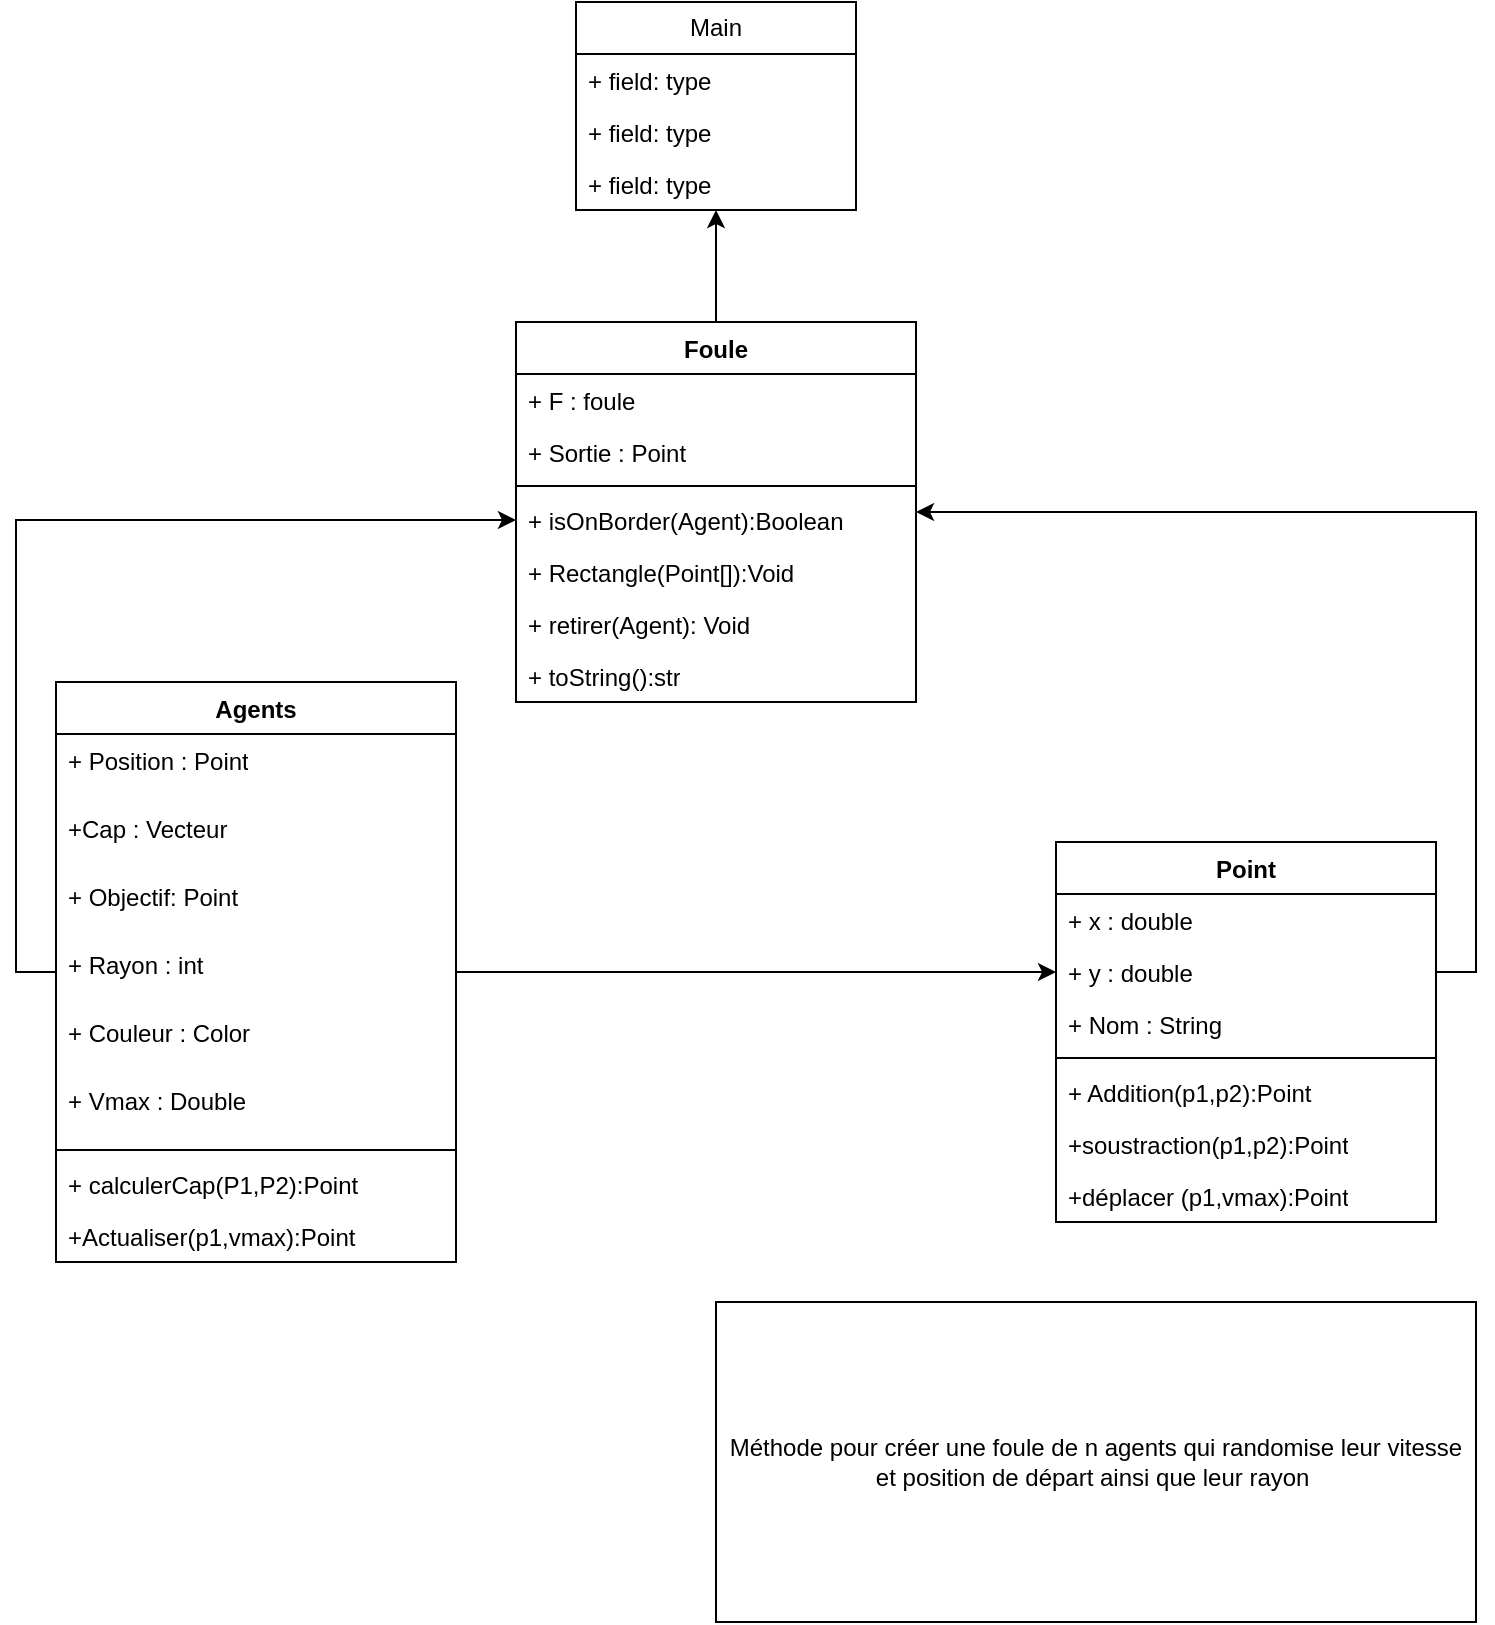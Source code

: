 <mxfile version="27.0.9">
  <diagram name="Page-1" id="KiAD-oBWQfKt1Vbrb_aO">
    <mxGraphModel dx="1186" dy="701" grid="1" gridSize="10" guides="1" tooltips="1" connect="1" arrows="1" fold="1" page="1" pageScale="1" pageWidth="827" pageHeight="1169" math="0" shadow="0">
      <root>
        <mxCell id="0" />
        <mxCell id="1" parent="0" />
        <mxCell id="c_yNOT7ioqQzMIZcd9uL-13" value="Main" style="swimlane;fontStyle=0;childLayout=stackLayout;horizontal=1;startSize=26;fillColor=none;horizontalStack=0;resizeParent=1;resizeParentMax=0;resizeLast=0;collapsible=1;marginBottom=0;whiteSpace=wrap;html=1;" parent="1" vertex="1">
          <mxGeometry x="330" y="30" width="140" height="104" as="geometry" />
        </mxCell>
        <mxCell id="c_yNOT7ioqQzMIZcd9uL-14" value="+ field: type" style="text;strokeColor=none;fillColor=none;align=left;verticalAlign=top;spacingLeft=4;spacingRight=4;overflow=hidden;rotatable=0;points=[[0,0.5],[1,0.5]];portConstraint=eastwest;whiteSpace=wrap;html=1;" parent="c_yNOT7ioqQzMIZcd9uL-13" vertex="1">
          <mxGeometry y="26" width="140" height="26" as="geometry" />
        </mxCell>
        <mxCell id="c_yNOT7ioqQzMIZcd9uL-15" value="+ field: type" style="text;strokeColor=none;fillColor=none;align=left;verticalAlign=top;spacingLeft=4;spacingRight=4;overflow=hidden;rotatable=0;points=[[0,0.5],[1,0.5]];portConstraint=eastwest;whiteSpace=wrap;html=1;" parent="c_yNOT7ioqQzMIZcd9uL-13" vertex="1">
          <mxGeometry y="52" width="140" height="26" as="geometry" />
        </mxCell>
        <mxCell id="c_yNOT7ioqQzMIZcd9uL-16" value="+ field: type" style="text;strokeColor=none;fillColor=none;align=left;verticalAlign=top;spacingLeft=4;spacingRight=4;overflow=hidden;rotatable=0;points=[[0,0.5],[1,0.5]];portConstraint=eastwest;whiteSpace=wrap;html=1;" parent="c_yNOT7ioqQzMIZcd9uL-13" vertex="1">
          <mxGeometry y="78" width="140" height="26" as="geometry" />
        </mxCell>
        <mxCell id="GnMh7FL73Iyy1QGnLe16-11" value="" style="edgeStyle=orthogonalEdgeStyle;rounded=0;orthogonalLoop=1;jettySize=auto;html=1;entryX=0;entryY=0.5;entryDx=0;entryDy=0;" parent="1" source="c_yNOT7ioqQzMIZcd9uL-17" target="c_yNOT7ioqQzMIZcd9uL-36" edge="1">
          <mxGeometry relative="1" as="geometry">
            <mxPoint x="410" y="532" as="targetPoint" />
          </mxGeometry>
        </mxCell>
        <mxCell id="c_yNOT7ioqQzMIZcd9uL-17" value="Agents" style="swimlane;fontStyle=1;align=center;verticalAlign=top;childLayout=stackLayout;horizontal=1;startSize=26;horizontalStack=0;resizeParent=1;resizeParentMax=0;resizeLast=0;collapsible=1;marginBottom=0;whiteSpace=wrap;html=1;" parent="1" vertex="1">
          <mxGeometry x="70" y="370" width="200" height="290" as="geometry" />
        </mxCell>
        <mxCell id="c_yNOT7ioqQzMIZcd9uL-18" value="+ Position : Point" style="text;strokeColor=none;fillColor=none;align=left;verticalAlign=top;spacingLeft=4;spacingRight=4;overflow=hidden;rotatable=0;points=[[0,0.5],[1,0.5]];portConstraint=eastwest;whiteSpace=wrap;html=1;" parent="c_yNOT7ioqQzMIZcd9uL-17" vertex="1">
          <mxGeometry y="26" width="200" height="34" as="geometry" />
        </mxCell>
        <mxCell id="c_yNOT7ioqQzMIZcd9uL-22" value="+Cap : Vecteur" style="text;strokeColor=none;fillColor=none;align=left;verticalAlign=top;spacingLeft=4;spacingRight=4;overflow=hidden;rotatable=0;points=[[0,0.5],[1,0.5]];portConstraint=eastwest;whiteSpace=wrap;html=1;" parent="c_yNOT7ioqQzMIZcd9uL-17" vertex="1">
          <mxGeometry y="60" width="200" height="34" as="geometry" />
        </mxCell>
        <mxCell id="GnMh7FL73Iyy1QGnLe16-7" value="+ Objectif: Point " style="text;strokeColor=none;fillColor=none;align=left;verticalAlign=top;spacingLeft=4;spacingRight=4;overflow=hidden;rotatable=0;points=[[0,0.5],[1,0.5]];portConstraint=eastwest;whiteSpace=wrap;html=1;" parent="c_yNOT7ioqQzMIZcd9uL-17" vertex="1">
          <mxGeometry y="94" width="200" height="34" as="geometry" />
        </mxCell>
        <mxCell id="c_yNOT7ioqQzMIZcd9uL-21" value="+ Rayon : int " style="text;strokeColor=none;fillColor=none;align=left;verticalAlign=top;spacingLeft=4;spacingRight=4;overflow=hidden;rotatable=0;points=[[0,0.5],[1,0.5]];portConstraint=eastwest;whiteSpace=wrap;html=1;" parent="c_yNOT7ioqQzMIZcd9uL-17" vertex="1">
          <mxGeometry y="128" width="200" height="34" as="geometry" />
        </mxCell>
        <mxCell id="c_yNOT7ioqQzMIZcd9uL-25" value="+ Couleur : Color" style="text;strokeColor=none;fillColor=none;align=left;verticalAlign=top;spacingLeft=4;spacingRight=4;overflow=hidden;rotatable=0;points=[[0,0.5],[1,0.5]];portConstraint=eastwest;whiteSpace=wrap;html=1;" parent="c_yNOT7ioqQzMIZcd9uL-17" vertex="1">
          <mxGeometry y="162" width="200" height="34" as="geometry" />
        </mxCell>
        <mxCell id="c_yNOT7ioqQzMIZcd9uL-24" value="+ Vmax : Double" style="text;strokeColor=none;fillColor=none;align=left;verticalAlign=top;spacingLeft=4;spacingRight=4;overflow=hidden;rotatable=0;points=[[0,0.5],[1,0.5]];portConstraint=eastwest;whiteSpace=wrap;html=1;" parent="c_yNOT7ioqQzMIZcd9uL-17" vertex="1">
          <mxGeometry y="196" width="200" height="34" as="geometry" />
        </mxCell>
        <mxCell id="c_yNOT7ioqQzMIZcd9uL-19" value="" style="line;strokeWidth=1;fillColor=none;align=left;verticalAlign=middle;spacingTop=-1;spacingLeft=3;spacingRight=3;rotatable=0;labelPosition=right;points=[];portConstraint=eastwest;strokeColor=inherit;" parent="c_yNOT7ioqQzMIZcd9uL-17" vertex="1">
          <mxGeometry y="230" width="200" height="8" as="geometry" />
        </mxCell>
        <mxCell id="c_yNOT7ioqQzMIZcd9uL-20" value="+ calculerCap(P1,P2):Point" style="text;strokeColor=none;fillColor=none;align=left;verticalAlign=top;spacingLeft=4;spacingRight=4;overflow=hidden;rotatable=0;points=[[0,0.5],[1,0.5]];portConstraint=eastwest;whiteSpace=wrap;html=1;" parent="c_yNOT7ioqQzMIZcd9uL-17" vertex="1">
          <mxGeometry y="238" width="200" height="26" as="geometry" />
        </mxCell>
        <mxCell id="c_yNOT7ioqQzMIZcd9uL-23" value="+Actualiser(p1,vmax):Point" style="text;strokeColor=none;fillColor=none;align=left;verticalAlign=top;spacingLeft=4;spacingRight=4;overflow=hidden;rotatable=0;points=[[0,0.5],[1,0.5]];portConstraint=eastwest;whiteSpace=wrap;html=1;" parent="c_yNOT7ioqQzMIZcd9uL-17" vertex="1">
          <mxGeometry y="264" width="200" height="26" as="geometry" />
        </mxCell>
        <mxCell id="c_yNOT7ioqQzMIZcd9uL-41" style="edgeStyle=orthogonalEdgeStyle;rounded=0;orthogonalLoop=1;jettySize=auto;html=1;exitX=0.5;exitY=0;exitDx=0;exitDy=0;entryX=0.5;entryY=1;entryDx=0;entryDy=0;" parent="1" source="c_yNOT7ioqQzMIZcd9uL-26" target="c_yNOT7ioqQzMIZcd9uL-13" edge="1">
          <mxGeometry relative="1" as="geometry" />
        </mxCell>
        <mxCell id="c_yNOT7ioqQzMIZcd9uL-26" value="Foule" style="swimlane;fontStyle=1;align=center;verticalAlign=top;childLayout=stackLayout;horizontal=1;startSize=26;horizontalStack=0;resizeParent=1;resizeParentMax=0;resizeLast=0;collapsible=1;marginBottom=0;whiteSpace=wrap;html=1;" parent="1" vertex="1">
          <mxGeometry x="300" y="190" width="200" height="190" as="geometry" />
        </mxCell>
        <mxCell id="c_yNOT7ioqQzMIZcd9uL-27" value="+ F : foule" style="text;strokeColor=none;fillColor=none;align=left;verticalAlign=top;spacingLeft=4;spacingRight=4;overflow=hidden;rotatable=0;points=[[0,0.5],[1,0.5]];portConstraint=eastwest;whiteSpace=wrap;html=1;" parent="c_yNOT7ioqQzMIZcd9uL-26" vertex="1">
          <mxGeometry y="26" width="200" height="26" as="geometry" />
        </mxCell>
        <mxCell id="c_yNOT7ioqQzMIZcd9uL-30" value="+ Sortie : Point" style="text;strokeColor=none;fillColor=none;align=left;verticalAlign=top;spacingLeft=4;spacingRight=4;overflow=hidden;rotatable=0;points=[[0,0.5],[1,0.5]];portConstraint=eastwest;whiteSpace=wrap;html=1;" parent="c_yNOT7ioqQzMIZcd9uL-26" vertex="1">
          <mxGeometry y="52" width="200" height="26" as="geometry" />
        </mxCell>
        <mxCell id="c_yNOT7ioqQzMIZcd9uL-28" value="" style="line;strokeWidth=1;fillColor=none;align=left;verticalAlign=middle;spacingTop=-1;spacingLeft=3;spacingRight=3;rotatable=0;labelPosition=right;points=[];portConstraint=eastwest;strokeColor=inherit;" parent="c_yNOT7ioqQzMIZcd9uL-26" vertex="1">
          <mxGeometry y="78" width="200" height="8" as="geometry" />
        </mxCell>
        <mxCell id="c_yNOT7ioqQzMIZcd9uL-29" value="+ isOnBorder(Agent):Boolean" style="text;strokeColor=none;fillColor=none;align=left;verticalAlign=top;spacingLeft=4;spacingRight=4;overflow=hidden;rotatable=0;points=[[0,0.5],[1,0.5]];portConstraint=eastwest;whiteSpace=wrap;html=1;" parent="c_yNOT7ioqQzMIZcd9uL-26" vertex="1">
          <mxGeometry y="86" width="200" height="26" as="geometry" />
        </mxCell>
        <mxCell id="GnMh7FL73Iyy1QGnLe16-4" value="+ Rectangle(Point[]):Void" style="text;strokeColor=none;fillColor=none;align=left;verticalAlign=top;spacingLeft=4;spacingRight=4;overflow=hidden;rotatable=0;points=[[0,0.5],[1,0.5]];portConstraint=eastwest;whiteSpace=wrap;html=1;" parent="c_yNOT7ioqQzMIZcd9uL-26" vertex="1">
          <mxGeometry y="112" width="200" height="26" as="geometry" />
        </mxCell>
        <mxCell id="GnMh7FL73Iyy1QGnLe16-5" value="+ retirer(Agent): Void" style="text;strokeColor=none;fillColor=none;align=left;verticalAlign=top;spacingLeft=4;spacingRight=4;overflow=hidden;rotatable=0;points=[[0,0.5],[1,0.5]];portConstraint=eastwest;whiteSpace=wrap;html=1;" parent="c_yNOT7ioqQzMIZcd9uL-26" vertex="1">
          <mxGeometry y="138" width="200" height="26" as="geometry" />
        </mxCell>
        <mxCell id="GnMh7FL73Iyy1QGnLe16-6" value="+ toString():str" style="text;strokeColor=none;fillColor=none;align=left;verticalAlign=top;spacingLeft=4;spacingRight=4;overflow=hidden;rotatable=0;points=[[0,0.5],[1,0.5]];portConstraint=eastwest;whiteSpace=wrap;html=1;" parent="c_yNOT7ioqQzMIZcd9uL-26" vertex="1">
          <mxGeometry y="164" width="200" height="26" as="geometry" />
        </mxCell>
        <mxCell id="c_yNOT7ioqQzMIZcd9uL-31" value="Point" style="swimlane;fontStyle=1;align=center;verticalAlign=top;childLayout=stackLayout;horizontal=1;startSize=26;horizontalStack=0;resizeParent=1;resizeParentMax=0;resizeLast=0;collapsible=1;marginBottom=0;whiteSpace=wrap;html=1;" parent="1" vertex="1">
          <mxGeometry x="570" y="450" width="190" height="190" as="geometry" />
        </mxCell>
        <mxCell id="c_yNOT7ioqQzMIZcd9uL-32" value="+ x : double" style="text;strokeColor=none;fillColor=none;align=left;verticalAlign=top;spacingLeft=4;spacingRight=4;overflow=hidden;rotatable=0;points=[[0,0.5],[1,0.5]];portConstraint=eastwest;whiteSpace=wrap;html=1;" parent="c_yNOT7ioqQzMIZcd9uL-31" vertex="1">
          <mxGeometry y="26" width="190" height="26" as="geometry" />
        </mxCell>
        <mxCell id="c_yNOT7ioqQzMIZcd9uL-36" value="+ y : double" style="text;strokeColor=none;fillColor=none;align=left;verticalAlign=top;spacingLeft=4;spacingRight=4;overflow=hidden;rotatable=0;points=[[0,0.5],[1,0.5]];portConstraint=eastwest;whiteSpace=wrap;html=1;" parent="c_yNOT7ioqQzMIZcd9uL-31" vertex="1">
          <mxGeometry y="52" width="190" height="26" as="geometry" />
        </mxCell>
        <mxCell id="c_yNOT7ioqQzMIZcd9uL-35" value="+ Nom : String" style="text;strokeColor=none;fillColor=none;align=left;verticalAlign=top;spacingLeft=4;spacingRight=4;overflow=hidden;rotatable=0;points=[[0,0.5],[1,0.5]];portConstraint=eastwest;whiteSpace=wrap;html=1;" parent="c_yNOT7ioqQzMIZcd9uL-31" vertex="1">
          <mxGeometry y="78" width="190" height="26" as="geometry" />
        </mxCell>
        <mxCell id="c_yNOT7ioqQzMIZcd9uL-33" value="" style="line;strokeWidth=1;fillColor=none;align=left;verticalAlign=middle;spacingTop=-1;spacingLeft=3;spacingRight=3;rotatable=0;labelPosition=right;points=[];portConstraint=eastwest;strokeColor=inherit;" parent="c_yNOT7ioqQzMIZcd9uL-31" vertex="1">
          <mxGeometry y="104" width="190" height="8" as="geometry" />
        </mxCell>
        <mxCell id="GnMh7FL73Iyy1QGnLe16-2" value="+ Addition(p1,p2):Point" style="text;strokeColor=none;fillColor=none;align=left;verticalAlign=top;spacingLeft=4;spacingRight=4;overflow=hidden;rotatable=0;points=[[0,0.5],[1,0.5]];portConstraint=eastwest;whiteSpace=wrap;html=1;" parent="c_yNOT7ioqQzMIZcd9uL-31" vertex="1">
          <mxGeometry y="112" width="190" height="26" as="geometry" />
        </mxCell>
        <mxCell id="xUPQ1eOY5qWjsvi7vxwf-1" value="+soustraction(p1,p2):Point" style="text;strokeColor=none;fillColor=none;align=left;verticalAlign=top;spacingLeft=4;spacingRight=4;overflow=hidden;rotatable=0;points=[[0,0.5],[1,0.5]];portConstraint=eastwest;whiteSpace=wrap;html=1;" vertex="1" parent="c_yNOT7ioqQzMIZcd9uL-31">
          <mxGeometry y="138" width="190" height="26" as="geometry" />
        </mxCell>
        <mxCell id="xUPQ1eOY5qWjsvi7vxwf-2" value="+déplacer (p1,vmax):Point" style="text;strokeColor=none;fillColor=none;align=left;verticalAlign=top;spacingLeft=4;spacingRight=4;overflow=hidden;rotatable=0;points=[[0,0.5],[1,0.5]];portConstraint=eastwest;whiteSpace=wrap;html=1;" vertex="1" parent="c_yNOT7ioqQzMIZcd9uL-31">
          <mxGeometry y="164" width="190" height="26" as="geometry" />
        </mxCell>
        <mxCell id="c_yNOT7ioqQzMIZcd9uL-39" style="edgeStyle=orthogonalEdgeStyle;rounded=0;orthogonalLoop=1;jettySize=auto;html=1;exitX=1;exitY=0.5;exitDx=0;exitDy=0;entryX=1;entryY=0.5;entryDx=0;entryDy=0;" parent="1" source="c_yNOT7ioqQzMIZcd9uL-36" target="c_yNOT7ioqQzMIZcd9uL-26" edge="1">
          <mxGeometry relative="1" as="geometry" />
        </mxCell>
        <mxCell id="GnMh7FL73Iyy1QGnLe16-12" style="edgeStyle=orthogonalEdgeStyle;rounded=0;orthogonalLoop=1;jettySize=auto;html=1;exitX=0;exitY=0.5;exitDx=0;exitDy=0;entryX=0;entryY=0.5;entryDx=0;entryDy=0;" parent="1" source="c_yNOT7ioqQzMIZcd9uL-21" target="c_yNOT7ioqQzMIZcd9uL-29" edge="1">
          <mxGeometry relative="1" as="geometry" />
        </mxCell>
        <mxCell id="GnMh7FL73Iyy1QGnLe16-13" value="&lt;div&gt;Méthode pour créer une foule de n agents qui randomise leur vitesse et position de départ ainsi que leur rayon&amp;nbsp; &lt;br&gt;&lt;/div&gt;" style="rounded=0;whiteSpace=wrap;html=1;" parent="1" vertex="1">
          <mxGeometry x="400" y="680" width="380" height="160" as="geometry" />
        </mxCell>
      </root>
    </mxGraphModel>
  </diagram>
</mxfile>
